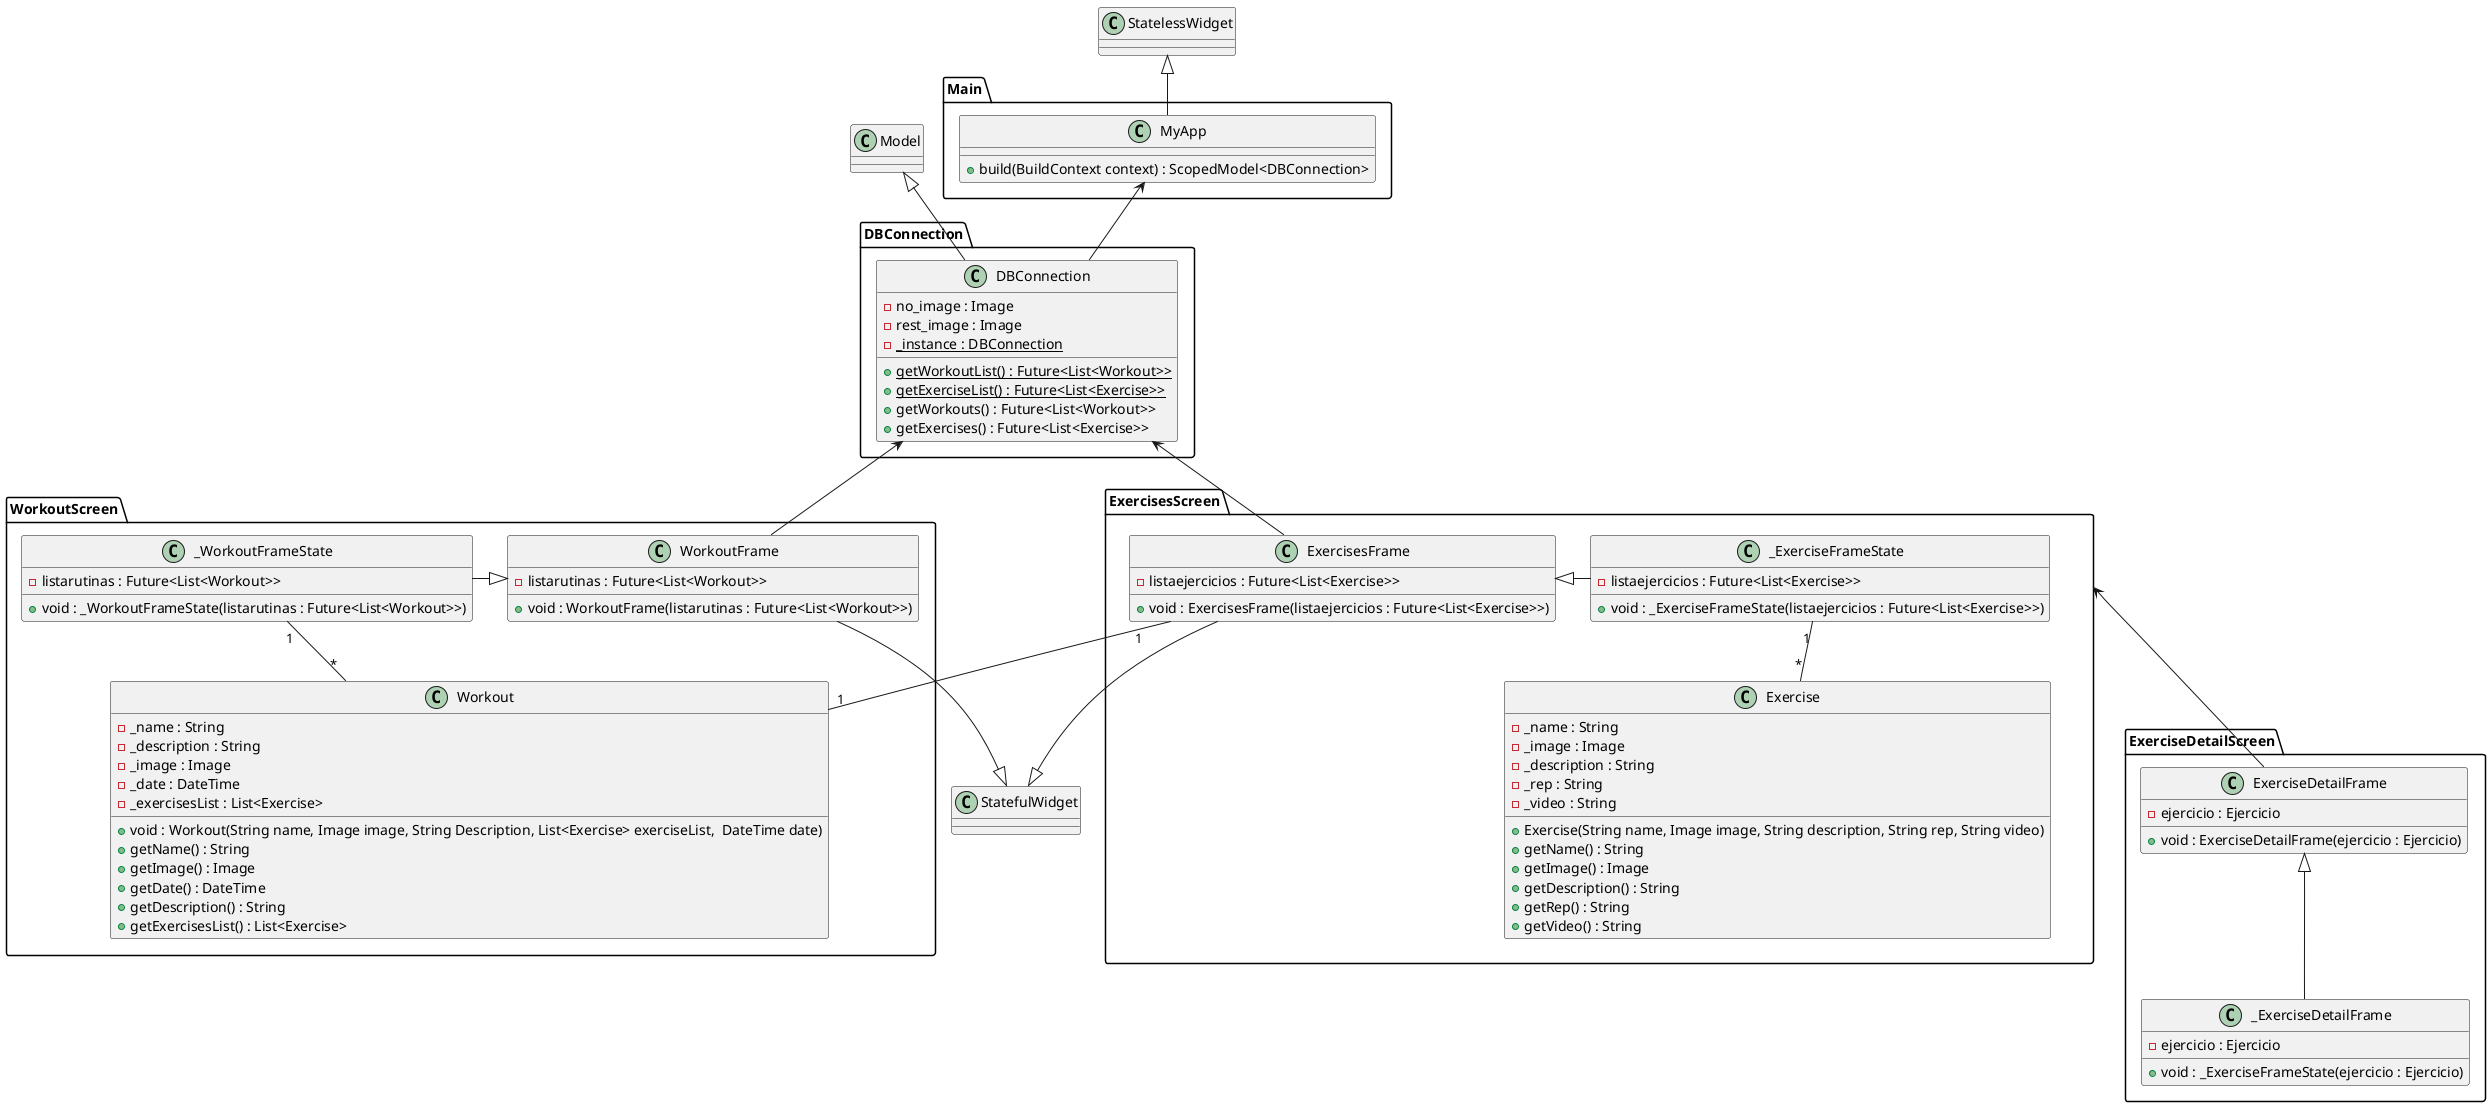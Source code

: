 @startuml

StatelessWidget <|-- Main.MyApp
Main.MyApp <-- DBConnection.DBConnection
Model<|-- DBConnection.DBConnection
DBConnection.DBConnection <-- WorkoutScreen.WorkoutFrame
DBConnection.DBConnection <-- ExercisesScreen.ExercisesFrame
WorkoutScreen.Workout "1" - "1" ExercisesScreen.ExercisesFrame
StatefulWidget <|-- WorkoutScreen.WorkoutFrame
ExercisesScreen.ExercisesFrame --|> StatefulWidget
ExercisesScreen <-- ExerciseDetailScreen.ExerciseDetailFrame

package Main <<Folder>> {
    class MyApp{
        {method} + build(BuildContext context) : ScopedModel<DBConnection>
    }
}

package DBConnection <<Folder>> {
    class DBConnection {
        {field} - no_image : Image
        - rest_image : Image
        - {static} _instance : DBConnection
        {method} {static} + getWorkoutList() : Future<List<Workout>>
        + {static} getExerciseList() : Future<List<Exercise>>
        + getWorkouts() : Future<List<Workout>>
        + getExercises() : Future<List<Exercise>>
    }
}

package WorkoutScreen <<Folder>> {
    class Workout {
        {field} - _name : String
        - _description : String
        - _image : Image
        - _date : DateTime
        - _exercisesList : List<Exercise>
        
        {method} + void : Workout(String name, Image image, String Description, List<Exercise> exerciseList,  DateTime date)
        + getName() : String
        + getImage() : Image
        + getDate() : DateTime
        + getDescription() : String
        + getExercisesList() : List<Exercise>
    }
    
    class WorkoutFrame{
        {field} -listarutinas : Future<List<Workout>>
        {method} + void : WorkoutFrame(listarutinas : Future<List<Workout>>)
    }
    
    class _WorkoutFrameState{
        {field} -listarutinas : Future<List<Workout>>
        {method} + void : _WorkoutFrameState(listarutinas : Future<List<Workout>>)
    }
    
    WorkoutFrame <|- _WorkoutFrameState
    _WorkoutFrameState "1" -- "*" Workout
}

package ExercisesScreen <<Folder>>{
    class Exercise{
        {field} - _name : String
        - _image : Image
        - _description : String
        - _rep : String
        - _video : String
        {method} + Exercise(String name, Image image, String description, String rep, String video)
        + getName() : String
        + getImage() : Image
        + getDescription() : String
        + getRep() : String
        + getVideo() : String
    }
    
    class ExercisesFrame{
        {field} -listaejercicios : Future<List<Exercise>>
        {method} + void : ExercisesFrame(listaejercicios : Future<List<Exercise>>)
    }
    
    class _ExerciseFrameState{
        {field} -listaejercicios : Future<List<Exercise>>
        {method} + void : _ExerciseFrameState(listaejercicios : Future<List<Exercise>>)
    }
    
    ExercisesFrame <|- _ExerciseFrameState
    _ExerciseFrameState "1" -- "*" Exercise
}

Package ExerciseDetailScreen <<Folder>>{
class ExerciseDetailFrame{
        {field} - ejercicio : Ejercicio
        {method} + void : ExerciseDetailFrame(ejercicio : Ejercicio)
    }
    
    class _ExerciseDetailFrame{
        {field} - ejercicio : Ejercicio
        {method} + void : _ExerciseFrameState(ejercicio : Ejercicio)
    }
    ExerciseDetailFrame <|-- _ExerciseDetailFrame
}
@enduml